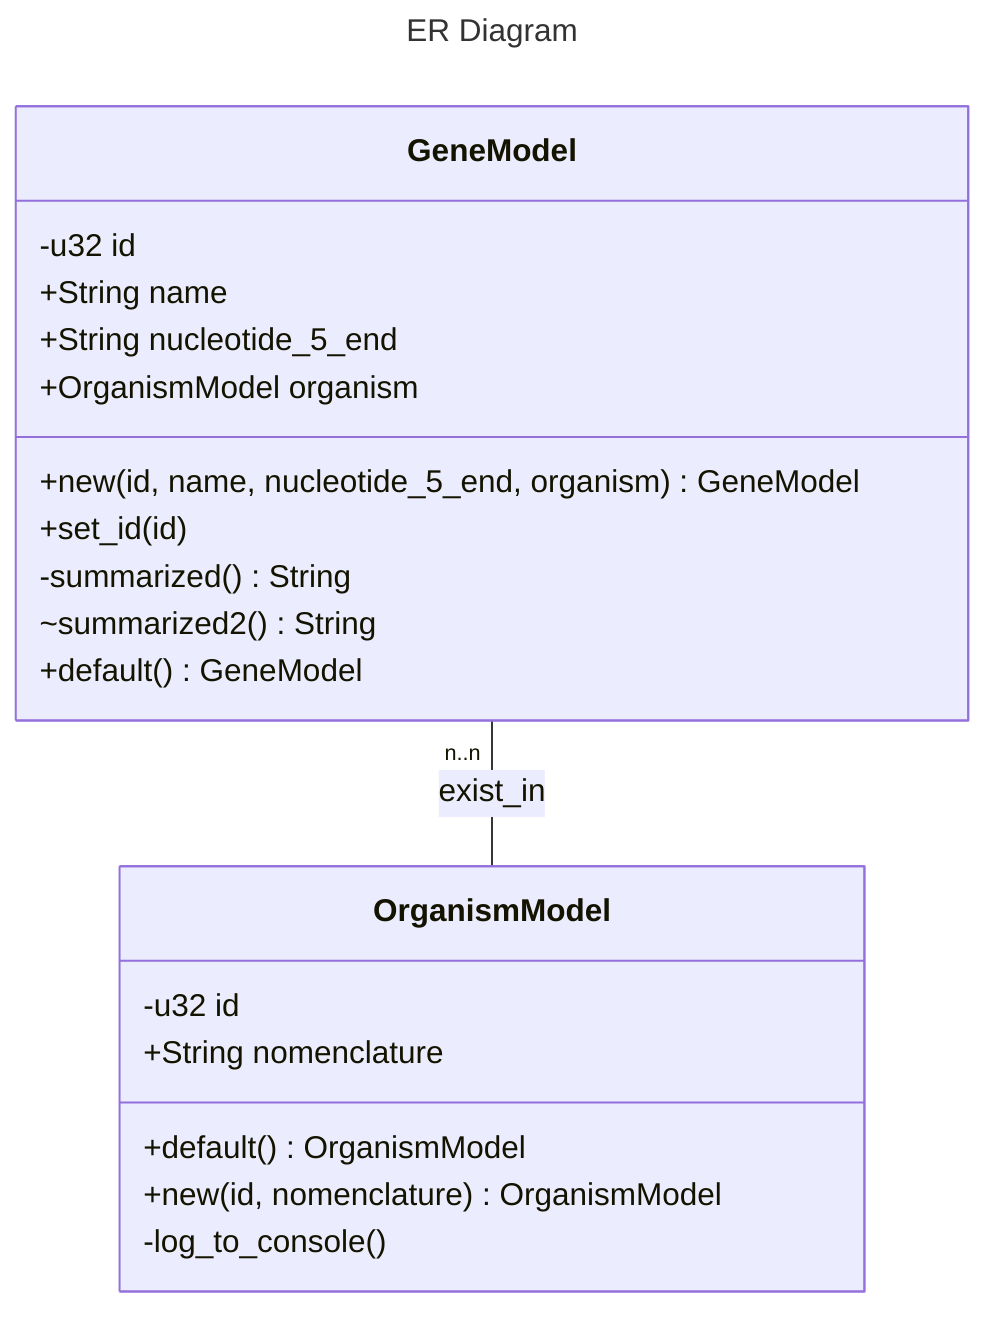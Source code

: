 ---
title: ER Diagram
---
classDiagram
 GeneModel "n..n" -- "" OrganismModel : exist_in
 class GeneModel {
  -u32 id
  +String name
  +String nucleotide_5_end
  +OrganismModel organism
 }
 GeneModel: +new(id, name, nucleotide_5_end, organism) GeneModel
 GeneModel: +set_id(id) 
 GeneModel: -summarized() String
 GeneModel: ~summarized2() String
 GeneModel: +default() GeneModel
 class OrganismModel {
  -u32 id
  +String nomenclature
 }
 OrganismModel: +default() OrganismModel
 OrganismModel: +new(id, nomenclature) OrganismModel
 OrganismModel: -log_to_console()